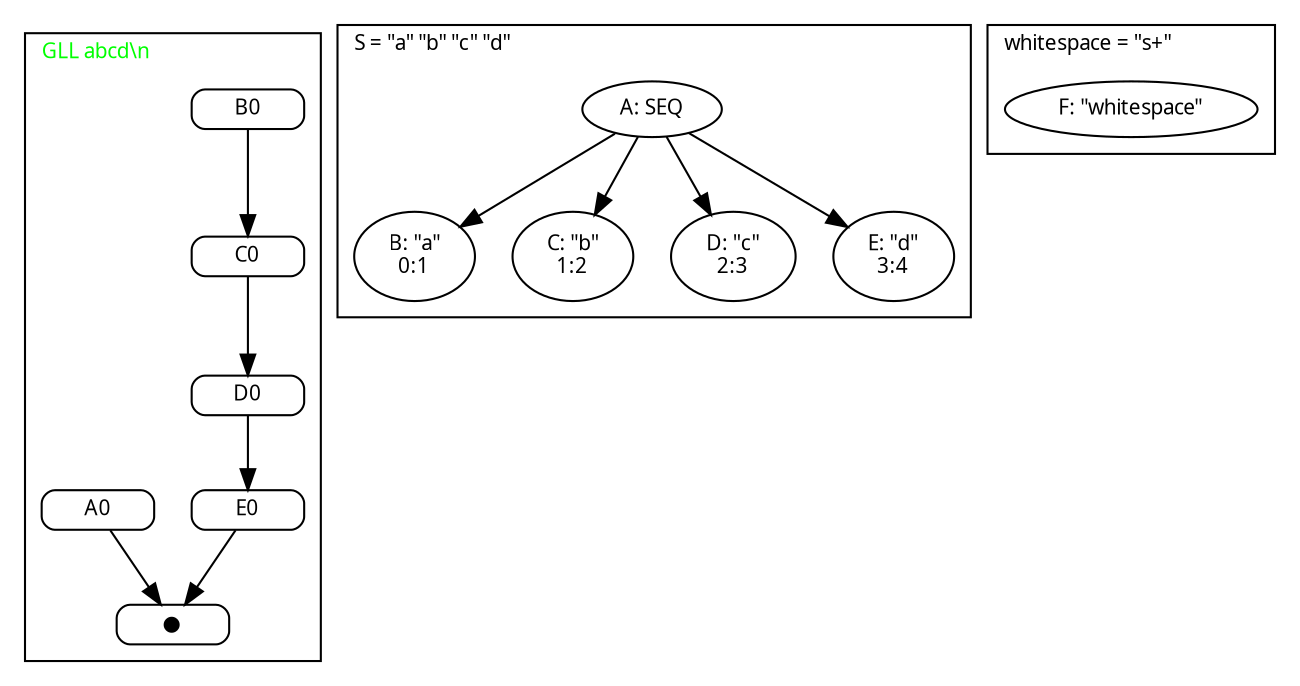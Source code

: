 digraph G {
  fontname = Menlo
  fontsize = 10
  node [fontname = Menlo, fontsize = 10]
  edge [fontname = Menlo, fontsize = 10]
  graph [ordering = out]
  subgraph GSS {
    cluster = true
    label = "GLL abcd\\n" fontcolor = green
    labeljust = l
    node [shape = box, style = rounded, height = 0]
    "E0" -> "●"
    "D0" -> "E0"
    "C0" -> "D0"
    "B0" -> "C0"
    "A0" -> "●"
  }
  subgraph S {
    cluster = true
    label = "S = \"a\" \"b\" \"c\" \"d\""
    labeljust = l
    node [shape = ellipse, height = 0]
    A [label = "A: SEQ"]
    A -> B
    B [label = "B: \"a\"\n0:1"]
    A -> C
    C [label = "C: \"b\"\n1:2"]
    A -> D
    D [label = "D: \"c\"\n2:3"]
    A -> E
    E [label = "E: \"d\"\n3:4"]
  }
  subgraph whitespace {
    cluster = true
    label = "whitespace = \"\s+\""
    labeljust = l
    node [shape = ellipse, height = 0]
    F [label = "F: \"whitespace\"\n"]
  }
}